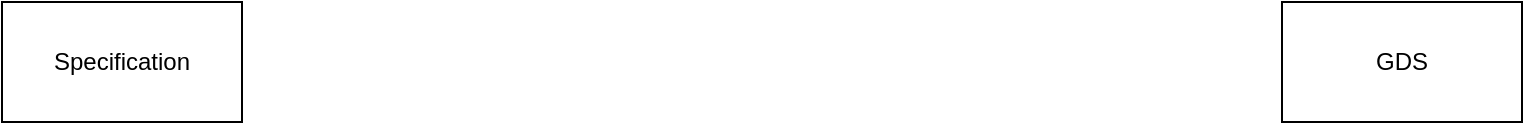 <mxfile version="21.2.8" type="device" pages="3">
  <diagram name="Spec-GDS" id="JOTi2AZWwXrPzrFeemSh">
    <mxGraphModel dx="1114" dy="824" grid="1" gridSize="10" guides="1" tooltips="1" connect="1" arrows="1" fold="1" page="1" pageScale="1" pageWidth="827" pageHeight="1169" math="0" shadow="0">
      <root>
        <mxCell id="0" />
        <mxCell id="1" parent="0" />
        <mxCell id="i27s7scNHcKgs8Mp4pr7-1" value="Specification" style="rounded=0;whiteSpace=wrap;html=1;" parent="1" vertex="1">
          <mxGeometry x="40" y="470" width="120" height="60" as="geometry" />
        </mxCell>
        <mxCell id="i27s7scNHcKgs8Mp4pr7-2" value="GDS" style="rounded=0;whiteSpace=wrap;html=1;" parent="1" vertex="1">
          <mxGeometry x="680" y="470" width="120" height="60" as="geometry" />
        </mxCell>
      </root>
    </mxGraphModel>
  </diagram>
  <diagram id="IaVXOr-iQRp6pti_jz7n" name="Skeleton">
    <mxGraphModel dx="1114" dy="824" grid="1" gridSize="10" guides="1" tooltips="1" connect="1" arrows="1" fold="1" page="1" pageScale="1" pageWidth="827" pageHeight="1169" math="0" shadow="0">
      <root>
        <mxCell id="0" />
        <mxCell id="1" parent="0" />
        <mxCell id="ETlw5ufXyrrHPPEbHbtI-9" style="edgeStyle=orthogonalEdgeStyle;rounded=0;orthogonalLoop=1;jettySize=auto;html=1;exitX=1;exitY=0.5;exitDx=0;exitDy=0;entryX=0;entryY=0.5;entryDx=0;entryDy=0;" parent="1" source="ETlw5ufXyrrHPPEbHbtI-1" target="ETlw5ufXyrrHPPEbHbtI-6" edge="1">
          <mxGeometry relative="1" as="geometry" />
        </mxCell>
        <mxCell id="ETlw5ufXyrrHPPEbHbtI-1" value="Specification" style="rounded=0;whiteSpace=wrap;html=1;" parent="1" vertex="1">
          <mxGeometry x="10" y="470" width="120" height="60" as="geometry" />
        </mxCell>
        <mxCell id="ETlw5ufXyrrHPPEbHbtI-2" value="GDS" style="rounded=0;whiteSpace=wrap;html=1;" parent="1" vertex="1">
          <mxGeometry x="700" y="470" width="120" height="60" as="geometry" />
        </mxCell>
        <mxCell id="ETlw5ufXyrrHPPEbHbtI-3" value="Lint Reports" style="rounded=0;whiteSpace=wrap;html=1;" parent="1" vertex="1">
          <mxGeometry x="420" y="400" width="120" height="60" as="geometry" />
        </mxCell>
        <mxCell id="ETlw5ufXyrrHPPEbHbtI-4" value="Test Coverage Reports" style="rounded=0;whiteSpace=wrap;html=1;" parent="1" vertex="1">
          <mxGeometry x="520" y="330" width="120" height="60" as="geometry" />
        </mxCell>
        <mxCell id="ETlw5ufXyrrHPPEbHbtI-5" value="Setup and Hold Timing Reports" style="rounded=0;whiteSpace=wrap;html=1;" parent="1" vertex="1">
          <mxGeometry x="685" y="555" width="120" height="60" as="geometry" />
        </mxCell>
        <mxCell id="ETlw5ufXyrrHPPEbHbtI-16" style="edgeStyle=orthogonalEdgeStyle;rounded=0;orthogonalLoop=1;jettySize=auto;html=1;exitX=1;exitY=0.5;exitDx=0;exitDy=0;entryX=0;entryY=0.5;entryDx=0;entryDy=0;" parent="1" source="ETlw5ufXyrrHPPEbHbtI-6" target="ETlw5ufXyrrHPPEbHbtI-13" edge="1">
          <mxGeometry relative="1" as="geometry" />
        </mxCell>
        <mxCell id="ETlw5ufXyrrHPPEbHbtI-23" style="edgeStyle=orthogonalEdgeStyle;rounded=0;orthogonalLoop=1;jettySize=auto;html=1;exitX=1;exitY=0.5;exitDx=0;exitDy=0;entryX=0;entryY=0.5;entryDx=0;entryDy=0;" parent="1" source="ETlw5ufXyrrHPPEbHbtI-6" target="ETlw5ufXyrrHPPEbHbtI-7" edge="1">
          <mxGeometry relative="1" as="geometry" />
        </mxCell>
        <mxCell id="ETlw5ufXyrrHPPEbHbtI-24" style="edgeStyle=orthogonalEdgeStyle;rounded=0;orthogonalLoop=1;jettySize=auto;html=1;exitX=1;exitY=0.5;exitDx=0;exitDy=0;entryX=0;entryY=0.5;entryDx=0;entryDy=0;" parent="1" source="ETlw5ufXyrrHPPEbHbtI-6" target="ETlw5ufXyrrHPPEbHbtI-21" edge="1">
          <mxGeometry relative="1" as="geometry" />
        </mxCell>
        <mxCell id="ETlw5ufXyrrHPPEbHbtI-6" value="TBD" style="rounded=0;whiteSpace=wrap;html=1;dashed=1;" parent="1" vertex="1">
          <mxGeometry x="170" y="470" width="90" height="60" as="geometry" />
        </mxCell>
        <mxCell id="ETlw5ufXyrrHPPEbHbtI-8" style="edgeStyle=orthogonalEdgeStyle;rounded=0;orthogonalLoop=1;jettySize=auto;html=1;exitX=1;exitY=0.5;exitDx=0;exitDy=0;entryX=0;entryY=0.5;entryDx=0;entryDy=0;" parent="1" source="ETlw5ufXyrrHPPEbHbtI-7" target="ETlw5ufXyrrHPPEbHbtI-3" edge="1">
          <mxGeometry relative="1" as="geometry" />
        </mxCell>
        <mxCell id="ETlw5ufXyrrHPPEbHbtI-7" value="Lint" style="rounded=0;whiteSpace=wrap;html=1;dashed=1;" parent="1" vertex="1">
          <mxGeometry x="320" y="400" width="70" height="60" as="geometry" />
        </mxCell>
        <mxCell id="ETlw5ufXyrrHPPEbHbtI-11" style="edgeStyle=orthogonalEdgeStyle;rounded=0;orthogonalLoop=1;jettySize=auto;html=1;exitX=1;exitY=0.5;exitDx=0;exitDy=0;entryX=0;entryY=0.5;entryDx=0;entryDy=0;" parent="1" source="ETlw5ufXyrrHPPEbHbtI-10" target="ETlw5ufXyrrHPPEbHbtI-4" edge="1">
          <mxGeometry relative="1" as="geometry" />
        </mxCell>
        <mxCell id="ETlw5ufXyrrHPPEbHbtI-10" value="Simulation" style="rounded=0;whiteSpace=wrap;html=1;dashed=1;" parent="1" vertex="1">
          <mxGeometry x="420" y="330" width="70" height="60" as="geometry" />
        </mxCell>
        <mxCell id="ETlw5ufXyrrHPPEbHbtI-18" style="edgeStyle=orthogonalEdgeStyle;rounded=0;orthogonalLoop=1;jettySize=auto;html=1;exitX=1;exitY=0.5;exitDx=0;exitDy=0;" parent="1" source="ETlw5ufXyrrHPPEbHbtI-12" target="ETlw5ufXyrrHPPEbHbtI-14" edge="1">
          <mxGeometry relative="1" as="geometry" />
        </mxCell>
        <mxCell id="ETlw5ufXyrrHPPEbHbtI-28" style="edgeStyle=orthogonalEdgeStyle;rounded=0;orthogonalLoop=1;jettySize=auto;html=1;exitX=1;exitY=0.5;exitDx=0;exitDy=0;entryX=0;entryY=0.5;entryDx=0;entryDy=0;" parent="1" source="ETlw5ufXyrrHPPEbHbtI-12" target="ETlw5ufXyrrHPPEbHbtI-26" edge="1">
          <mxGeometry relative="1" as="geometry" />
        </mxCell>
        <mxCell id="ETlw5ufXyrrHPPEbHbtI-12" value="Layout" style="rounded=0;whiteSpace=wrap;html=1;dashed=1;" parent="1" vertex="1">
          <mxGeometry x="470" y="470" width="70" height="60" as="geometry" />
        </mxCell>
        <mxCell id="ETlw5ufXyrrHPPEbHbtI-17" style="edgeStyle=orthogonalEdgeStyle;rounded=0;orthogonalLoop=1;jettySize=auto;html=1;exitX=1;exitY=0.5;exitDx=0;exitDy=0;entryX=0;entryY=0.5;entryDx=0;entryDy=0;" parent="1" source="ETlw5ufXyrrHPPEbHbtI-13" target="ETlw5ufXyrrHPPEbHbtI-12" edge="1">
          <mxGeometry relative="1" as="geometry" />
        </mxCell>
        <mxCell id="ETlw5ufXyrrHPPEbHbtI-13" value="TBD" style="rounded=0;whiteSpace=wrap;html=1;dashed=1;" parent="1" vertex="1">
          <mxGeometry x="340" y="470" width="90" height="60" as="geometry" />
        </mxCell>
        <mxCell id="ETlw5ufXyrrHPPEbHbtI-19" style="edgeStyle=orthogonalEdgeStyle;rounded=0;orthogonalLoop=1;jettySize=auto;html=1;exitX=1;exitY=0.5;exitDx=0;exitDy=0;entryX=0;entryY=0.5;entryDx=0;entryDy=0;" parent="1" source="ETlw5ufXyrrHPPEbHbtI-14" target="ETlw5ufXyrrHPPEbHbtI-2" edge="1">
          <mxGeometry relative="1" as="geometry" />
        </mxCell>
        <mxCell id="ETlw5ufXyrrHPPEbHbtI-14" value="TBD" style="rounded=0;whiteSpace=wrap;html=1;dashed=1;" parent="1" vertex="1">
          <mxGeometry x="580" y="470" width="90" height="60" as="geometry" />
        </mxCell>
        <mxCell id="ETlw5ufXyrrHPPEbHbtI-22" style="edgeStyle=orthogonalEdgeStyle;rounded=0;orthogonalLoop=1;jettySize=auto;html=1;exitX=1;exitY=0.5;exitDx=0;exitDy=0;entryX=0;entryY=0.5;entryDx=0;entryDy=0;" parent="1" source="ETlw5ufXyrrHPPEbHbtI-21" target="ETlw5ufXyrrHPPEbHbtI-10" edge="1">
          <mxGeometry relative="1" as="geometry" />
        </mxCell>
        <mxCell id="ETlw5ufXyrrHPPEbHbtI-21" value="Build" style="rounded=0;whiteSpace=wrap;html=1;dashed=1;" parent="1" vertex="1">
          <mxGeometry x="320" y="330" width="70" height="60" as="geometry" />
        </mxCell>
        <mxCell id="ETlw5ufXyrrHPPEbHbtI-27" style="edgeStyle=orthogonalEdgeStyle;rounded=0;orthogonalLoop=1;jettySize=auto;html=1;exitX=1;exitY=0.5;exitDx=0;exitDy=0;entryX=0;entryY=0.5;entryDx=0;entryDy=0;" parent="1" source="ETlw5ufXyrrHPPEbHbtI-26" target="ETlw5ufXyrrHPPEbHbtI-5" edge="1">
          <mxGeometry relative="1" as="geometry" />
        </mxCell>
        <mxCell id="ETlw5ufXyrrHPPEbHbtI-26" value="TA" style="rounded=0;whiteSpace=wrap;html=1;dashed=1;" parent="1" vertex="1">
          <mxGeometry x="580" y="555" width="70" height="60" as="geometry" />
        </mxCell>
      </root>
    </mxGraphModel>
  </diagram>
  <diagram id="o-KGtqbGVGpgY0sKYGtd" name="Records">
    <mxGraphModel dx="825" dy="610" grid="1" gridSize="10" guides="1" tooltips="1" connect="1" arrows="1" fold="1" page="1" pageScale="1" pageWidth="827" pageHeight="1169" math="0" shadow="0">
      <root>
        <mxCell id="0" />
        <mxCell id="1" parent="0" />
        <mxCell id="7coXpdm2082w9xzLYXDE-15" style="edgeStyle=orthogonalEdgeStyle;rounded=0;orthogonalLoop=1;jettySize=auto;html=1;exitX=1;exitY=0.5;exitDx=0;exitDy=0;entryX=0.25;entryY=1;entryDx=0;entryDy=0;" edge="1" parent="1" source="7coXpdm2082w9xzLYXDE-1" target="7coXpdm2082w9xzLYXDE-4">
          <mxGeometry relative="1" as="geometry">
            <Array as="points">
              <mxPoint x="283" y="500" />
              <mxPoint x="283" y="450" />
              <mxPoint x="283" y="450" />
            </Array>
          </mxGeometry>
        </mxCell>
        <mxCell id="7coXpdm2082w9xzLYXDE-1" value="Transform A" style="rounded=0;whiteSpace=wrap;html=1;" vertex="1" parent="1">
          <mxGeometry x="170" y="470" width="100" height="60" as="geometry" />
        </mxCell>
        <mxCell id="7coXpdm2082w9xzLYXDE-17" style="edgeStyle=orthogonalEdgeStyle;rounded=0;orthogonalLoop=1;jettySize=auto;html=1;exitX=1;exitY=0.5;exitDx=0;exitDy=0;entryX=0.25;entryY=1;entryDx=0;entryDy=0;" edge="1" parent="1" source="7coXpdm2082w9xzLYXDE-2" target="7coXpdm2082w9xzLYXDE-5">
          <mxGeometry relative="1" as="geometry">
            <Array as="points">
              <mxPoint x="433" y="500" />
              <mxPoint x="433" y="450" />
              <mxPoint x="433" y="450" />
            </Array>
          </mxGeometry>
        </mxCell>
        <mxCell id="7coXpdm2082w9xzLYXDE-2" value="Transform B" style="rounded=0;whiteSpace=wrap;html=1;" vertex="1" parent="1">
          <mxGeometry x="320" y="470" width="100" height="60" as="geometry" />
        </mxCell>
        <mxCell id="7coXpdm2082w9xzLYXDE-19" style="edgeStyle=orthogonalEdgeStyle;rounded=0;orthogonalLoop=1;jettySize=auto;html=1;exitX=1;exitY=0.5;exitDx=0;exitDy=0;entryX=0.25;entryY=1;entryDx=0;entryDy=0;" edge="1" parent="1" source="7coXpdm2082w9xzLYXDE-3" target="7coXpdm2082w9xzLYXDE-7">
          <mxGeometry relative="1" as="geometry">
            <Array as="points">
              <mxPoint x="583" y="500" />
              <mxPoint x="583" y="450" />
              <mxPoint x="583" y="450" />
            </Array>
          </mxGeometry>
        </mxCell>
        <mxCell id="7coXpdm2082w9xzLYXDE-3" value="Transform C" style="rounded=0;whiteSpace=wrap;html=1;" vertex="1" parent="1">
          <mxGeometry x="470" y="470" width="100" height="60" as="geometry" />
        </mxCell>
        <mxCell id="7coXpdm2082w9xzLYXDE-10" style="edgeStyle=orthogonalEdgeStyle;rounded=0;orthogonalLoop=1;jettySize=auto;html=1;exitX=0;exitY=0.5;exitDx=0;exitDy=0;entryX=1;entryY=0.5;entryDx=0;entryDy=0;dashed=1;dashPattern=12 12;" edge="1" parent="1" source="7coXpdm2082w9xzLYXDE-4" target="7coXpdm2082w9xzLYXDE-6">
          <mxGeometry relative="1" as="geometry" />
        </mxCell>
        <mxCell id="7coXpdm2082w9xzLYXDE-16" style="edgeStyle=orthogonalEdgeStyle;rounded=0;orthogonalLoop=1;jettySize=auto;html=1;exitX=0.75;exitY=1;exitDx=0;exitDy=0;entryX=0;entryY=0.5;entryDx=0;entryDy=0;" edge="1" parent="1" source="7coXpdm2082w9xzLYXDE-4" target="7coXpdm2082w9xzLYXDE-2">
          <mxGeometry relative="1" as="geometry">
            <Array as="points">
              <mxPoint x="307" y="460" />
              <mxPoint x="307" y="460" />
              <mxPoint x="307" y="500" />
            </Array>
          </mxGeometry>
        </mxCell>
        <mxCell id="7coXpdm2082w9xzLYXDE-4" value="Record&lt;br&gt;2" style="rounded=0;whiteSpace=wrap;html=1;strokeColor=#ae00ff;" vertex="1" parent="1">
          <mxGeometry x="270" y="390" width="50" height="50" as="geometry" />
        </mxCell>
        <mxCell id="7coXpdm2082w9xzLYXDE-11" style="edgeStyle=orthogonalEdgeStyle;rounded=0;orthogonalLoop=1;jettySize=auto;html=1;exitX=0;exitY=0.5;exitDx=0;exitDy=0;entryX=1;entryY=0.5;entryDx=0;entryDy=0;dashed=1;dashPattern=12 12;" edge="1" parent="1" source="7coXpdm2082w9xzLYXDE-5" target="7coXpdm2082w9xzLYXDE-4">
          <mxGeometry relative="1" as="geometry" />
        </mxCell>
        <mxCell id="7coXpdm2082w9xzLYXDE-18" style="edgeStyle=orthogonalEdgeStyle;rounded=0;orthogonalLoop=1;jettySize=auto;html=1;exitX=0.75;exitY=1;exitDx=0;exitDy=0;entryX=0;entryY=0.5;entryDx=0;entryDy=0;" edge="1" parent="1" source="7coXpdm2082w9xzLYXDE-5" target="7coXpdm2082w9xzLYXDE-3">
          <mxGeometry relative="1" as="geometry">
            <Array as="points">
              <mxPoint x="457" y="460" />
              <mxPoint x="457" y="460" />
              <mxPoint x="457" y="500" />
            </Array>
          </mxGeometry>
        </mxCell>
        <mxCell id="7coXpdm2082w9xzLYXDE-5" value="Record 3" style="rounded=0;whiteSpace=wrap;html=1;strokeColor=#ae00ff;" vertex="1" parent="1">
          <mxGeometry x="420" y="390" width="50" height="50" as="geometry" />
        </mxCell>
        <mxCell id="7coXpdm2082w9xzLYXDE-14" style="edgeStyle=orthogonalEdgeStyle;rounded=0;orthogonalLoop=1;jettySize=auto;html=1;exitX=0.75;exitY=1;exitDx=0;exitDy=0;entryX=0;entryY=0.5;entryDx=0;entryDy=0;" edge="1" parent="1" source="7coXpdm2082w9xzLYXDE-6" target="7coXpdm2082w9xzLYXDE-1">
          <mxGeometry relative="1" as="geometry">
            <Array as="points">
              <mxPoint x="158" y="500" />
            </Array>
          </mxGeometry>
        </mxCell>
        <mxCell id="7coXpdm2082w9xzLYXDE-6" value="Record&lt;br&gt;1" style="rounded=0;whiteSpace=wrap;html=1;strokeColor=#ae00ff;" vertex="1" parent="1">
          <mxGeometry x="120" y="390" width="50" height="50" as="geometry" />
        </mxCell>
        <mxCell id="7coXpdm2082w9xzLYXDE-12" style="edgeStyle=orthogonalEdgeStyle;rounded=0;orthogonalLoop=1;jettySize=auto;html=1;exitX=0;exitY=0.5;exitDx=0;exitDy=0;entryX=1;entryY=0.5;entryDx=0;entryDy=0;dashed=1;dashPattern=12 12;" edge="1" parent="1" source="7coXpdm2082w9xzLYXDE-7" target="7coXpdm2082w9xzLYXDE-5">
          <mxGeometry relative="1" as="geometry" />
        </mxCell>
        <mxCell id="7coXpdm2082w9xzLYXDE-7" value="Record 4" style="rounded=0;whiteSpace=wrap;html=1;strokeColor=#ae00ff;" vertex="1" parent="1">
          <mxGeometry x="570" y="390" width="50" height="50" as="geometry" />
        </mxCell>
      </root>
    </mxGraphModel>
  </diagram>
</mxfile>
